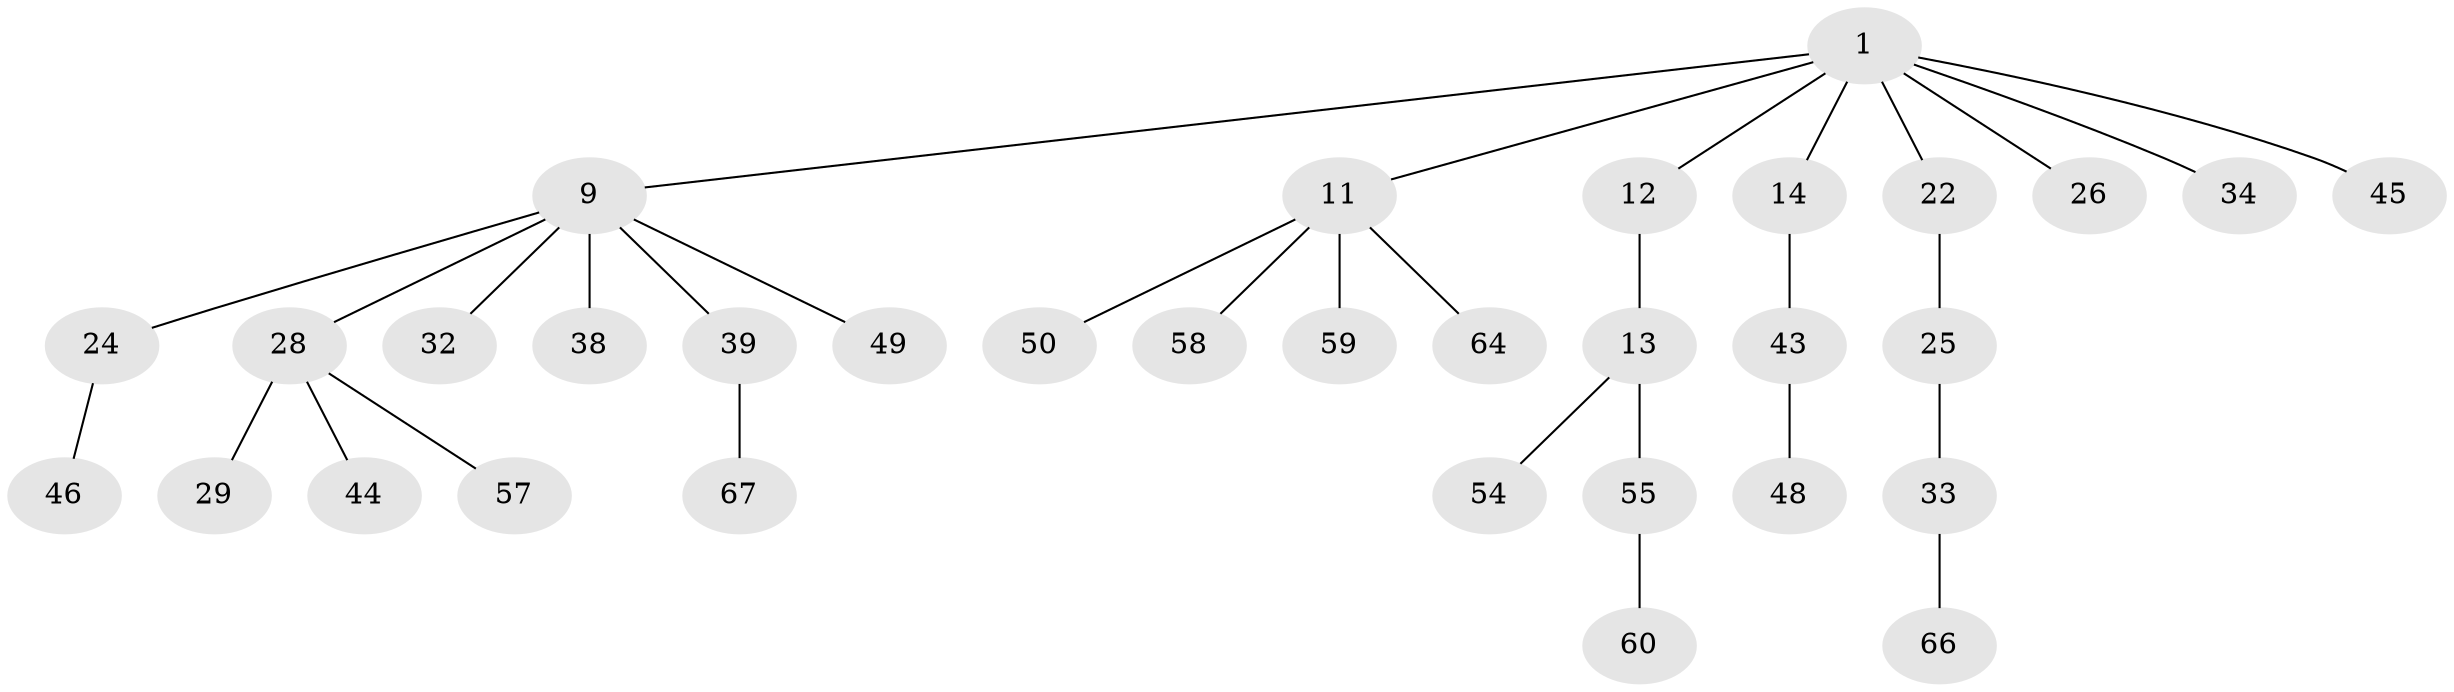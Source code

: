// original degree distribution, {3: 0.14925373134328357, 1: 0.47761194029850745, 5: 0.029850746268656716, 4: 0.1044776119402985, 2: 0.23880597014925373}
// Generated by graph-tools (version 1.1) at 2025/15/03/09/25 04:15:21]
// undirected, 33 vertices, 32 edges
graph export_dot {
graph [start="1"]
  node [color=gray90,style=filled];
  1 [super="+2+3"];
  9 [super="+10+19"];
  11 [super="+15+23"];
  12 [super="+16"];
  13 [super="+35"];
  14 [super="+18"];
  22;
  24;
  25;
  26 [super="+52+51"];
  28 [super="+41"];
  29 [super="+62"];
  32;
  33 [super="+53"];
  34;
  38;
  39 [super="+42"];
  43;
  44;
  45;
  46;
  48;
  49;
  50 [super="+65"];
  54;
  55 [super="+56"];
  57;
  58;
  59;
  60;
  64;
  66;
  67;
  1 -- 26;
  1 -- 34;
  1 -- 9;
  1 -- 11;
  1 -- 12;
  1 -- 45;
  1 -- 14;
  1 -- 22;
  9 -- 24;
  9 -- 28;
  9 -- 32;
  9 -- 49;
  9 -- 38;
  9 -- 39;
  11 -- 64;
  11 -- 59;
  11 -- 58;
  11 -- 50;
  12 -- 13;
  13 -- 54;
  13 -- 55;
  14 -- 43;
  22 -- 25;
  24 -- 46;
  25 -- 33;
  28 -- 29;
  28 -- 44;
  28 -- 57;
  33 -- 66;
  39 -- 67;
  43 -- 48;
  55 -- 60;
}
